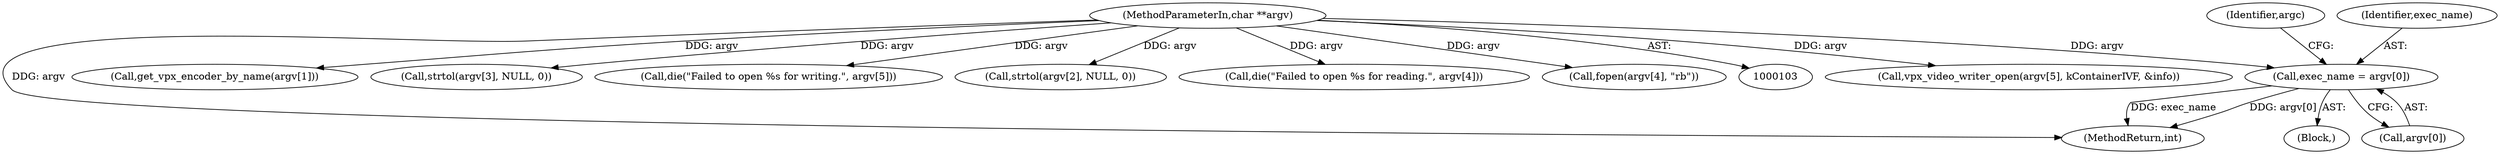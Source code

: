 digraph "0_Android_5a9753fca56f0eeb9f61e342b2fccffc364f9426_7@array" {
"1000136" [label="(Call,exec_name = argv[0])"];
"1000105" [label="(MethodParameterIn,char **argv)"];
"1000343" [label="(Call,vpx_video_writer_open(argv[5], kContainerIVF, &info))"];
"1000143" [label="(Identifier,argc)"];
"1000468" [label="(MethodReturn,int)"];
"1000155" [label="(Call,get_vpx_encoder_by_name(argv[1]))"];
"1000137" [label="(Identifier,exec_name)"];
"1000106" [label="(Block,)"];
"1000191" [label="(Call,strtol(argv[3], NULL, 0))"];
"1000353" [label="(Call,die(\"Failed to open %s for writing.\", argv[5]))"];
"1000105" [label="(MethodParameterIn,char **argv)"];
"1000181" [label="(Call,strtol(argv[2], NULL, 0))"];
"1000138" [label="(Call,argv[0])"];
"1000367" [label="(Call,die(\"Failed to open %s for reading.\", argv[4]))"];
"1000362" [label="(Call,fopen(argv[4], \"rb\"))"];
"1000136" [label="(Call,exec_name = argv[0])"];
"1000136" -> "1000106"  [label="AST: "];
"1000136" -> "1000138"  [label="CFG: "];
"1000137" -> "1000136"  [label="AST: "];
"1000138" -> "1000136"  [label="AST: "];
"1000143" -> "1000136"  [label="CFG: "];
"1000136" -> "1000468"  [label="DDG: argv[0]"];
"1000136" -> "1000468"  [label="DDG: exec_name"];
"1000105" -> "1000136"  [label="DDG: argv"];
"1000105" -> "1000103"  [label="AST: "];
"1000105" -> "1000468"  [label="DDG: argv"];
"1000105" -> "1000155"  [label="DDG: argv"];
"1000105" -> "1000181"  [label="DDG: argv"];
"1000105" -> "1000191"  [label="DDG: argv"];
"1000105" -> "1000343"  [label="DDG: argv"];
"1000105" -> "1000353"  [label="DDG: argv"];
"1000105" -> "1000362"  [label="DDG: argv"];
"1000105" -> "1000367"  [label="DDG: argv"];
}
